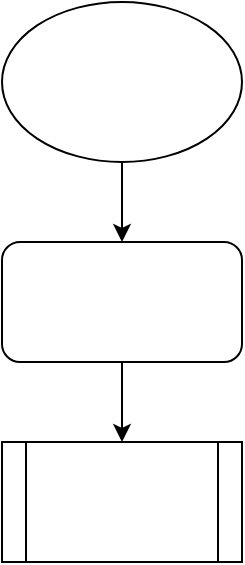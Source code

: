 <mxfile version="27.1.6">
  <diagram name="第 1 页" id="5wzQUZLdJe-7u8PxrWQR">
    <mxGraphModel dx="1426" dy="785" grid="1" gridSize="10" guides="1" tooltips="1" connect="1" arrows="1" fold="1" page="1" pageScale="1" pageWidth="827" pageHeight="1169" math="0" shadow="0">
      <root>
        <mxCell id="0" />
        <mxCell id="1" parent="0" />
        <mxCell id="IBYEb5yRVhsRy5LMMLNx-3" style="edgeStyle=orthogonalEdgeStyle;rounded=0;orthogonalLoop=1;jettySize=auto;html=1;entryX=0.5;entryY=0;entryDx=0;entryDy=0;" edge="1" parent="1" source="IBYEb5yRVhsRy5LMMLNx-1" target="IBYEb5yRVhsRy5LMMLNx-2">
          <mxGeometry relative="1" as="geometry" />
        </mxCell>
        <mxCell id="IBYEb5yRVhsRy5LMMLNx-1" value="" style="ellipse;whiteSpace=wrap;html=1;" vertex="1" parent="1">
          <mxGeometry x="280" y="60" width="120" height="80" as="geometry" />
        </mxCell>
        <mxCell id="IBYEb5yRVhsRy5LMMLNx-5" style="edgeStyle=orthogonalEdgeStyle;rounded=0;orthogonalLoop=1;jettySize=auto;html=1;exitX=0.5;exitY=1;exitDx=0;exitDy=0;entryX=0.5;entryY=0;entryDx=0;entryDy=0;" edge="1" parent="1" source="IBYEb5yRVhsRy5LMMLNx-2" target="IBYEb5yRVhsRy5LMMLNx-4">
          <mxGeometry relative="1" as="geometry" />
        </mxCell>
        <mxCell id="IBYEb5yRVhsRy5LMMLNx-2" value="" style="rounded=1;whiteSpace=wrap;html=1;" vertex="1" parent="1">
          <mxGeometry x="280" y="180" width="120" height="60" as="geometry" />
        </mxCell>
        <mxCell id="IBYEb5yRVhsRy5LMMLNx-4" value="" style="shape=process;whiteSpace=wrap;html=1;backgroundOutline=1;" vertex="1" parent="1">
          <mxGeometry x="280" y="280" width="120" height="60" as="geometry" />
        </mxCell>
      </root>
    </mxGraphModel>
  </diagram>
</mxfile>
